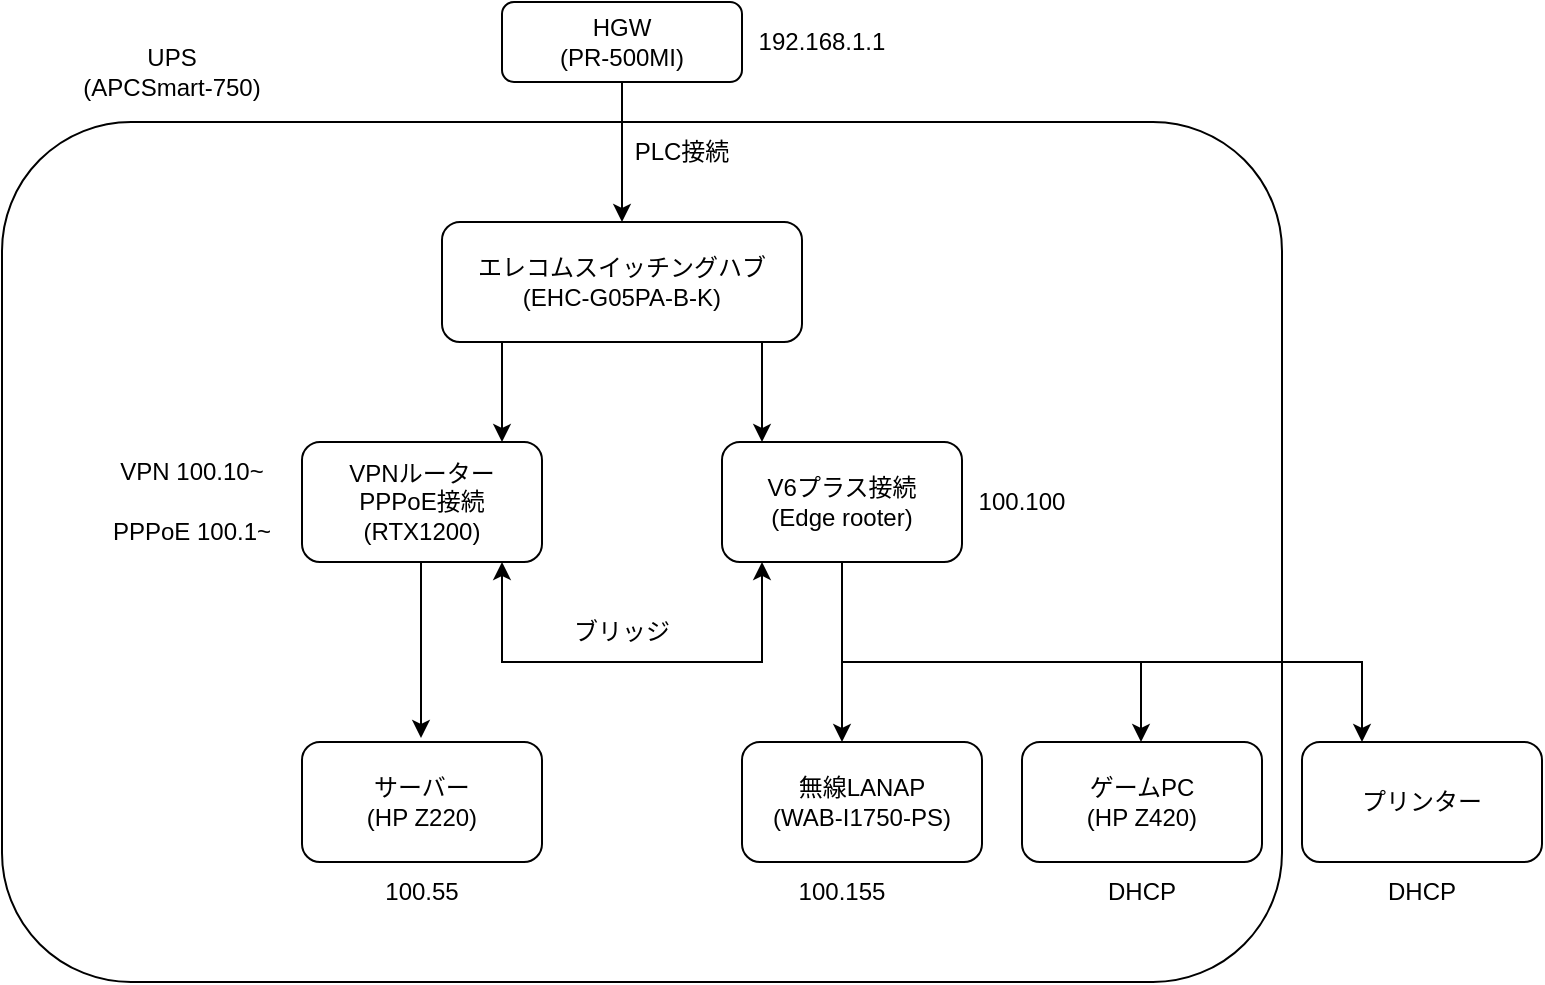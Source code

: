 <mxfile version="21.0.8" type="device"><diagram id="C5RBs43oDa-KdzZeNtuy" name="Page-1"><mxGraphModel dx="882" dy="588" grid="1" gridSize="10" guides="1" tooltips="1" connect="1" arrows="1" fold="1" page="1" pageScale="1" pageWidth="827" pageHeight="1169" math="0" shadow="0"><root><mxCell id="WIyWlLk6GJQsqaUBKTNV-0"/><mxCell id="WIyWlLk6GJQsqaUBKTNV-1" parent="WIyWlLk6GJQsqaUBKTNV-0"/><mxCell id="FXISmnF9gBXJJSHm3VfM-6" value="" style="edgeStyle=orthogonalEdgeStyle;rounded=0;orthogonalLoop=1;jettySize=auto;html=1;" parent="WIyWlLk6GJQsqaUBKTNV-1" source="WIyWlLk6GJQsqaUBKTNV-3" target="FXISmnF9gBXJJSHm3VfM-2" edge="1"><mxGeometry relative="1" as="geometry"/></mxCell><mxCell id="WIyWlLk6GJQsqaUBKTNV-3" value="HGW&lt;br&gt;(PR-500MI)" style="rounded=1;whiteSpace=wrap;html=1;fontSize=12;glass=0;strokeWidth=1;shadow=0;" parent="WIyWlLk6GJQsqaUBKTNV-1" vertex="1"><mxGeometry x="340" y="70" width="120" height="40" as="geometry"/></mxCell><mxCell id="FXISmnF9gBXJJSHm3VfM-2" value="エレコムスイッチングハブ&lt;br&gt;(EHC-G05PA-B-K)" style="rounded=1;whiteSpace=wrap;html=1;" parent="WIyWlLk6GJQsqaUBKTNV-1" vertex="1"><mxGeometry x="310" y="180" width="180" height="60" as="geometry"/></mxCell><mxCell id="FXISmnF9gBXJJSHm3VfM-4" value="192.168.1.1" style="text;html=1;strokeColor=none;fillColor=none;align=center;verticalAlign=middle;whiteSpace=wrap;rounded=0;" parent="WIyWlLk6GJQsqaUBKTNV-1" vertex="1"><mxGeometry x="470" y="75" width="60" height="30" as="geometry"/></mxCell><mxCell id="FXISmnF9gBXJJSHm3VfM-7" value="VPNルーター&lt;br&gt;PPPoE接続&lt;br&gt;(RTX1200)" style="rounded=1;whiteSpace=wrap;html=1;" parent="WIyWlLk6GJQsqaUBKTNV-1" vertex="1"><mxGeometry x="240" y="290" width="120" height="60" as="geometry"/></mxCell><mxCell id="FXISmnF9gBXJJSHm3VfM-9" value="V6プラス接続&lt;br&gt;(Edge rooter)" style="rounded=1;whiteSpace=wrap;html=1;" parent="WIyWlLk6GJQsqaUBKTNV-1" vertex="1"><mxGeometry x="450" y="290" width="120" height="60" as="geometry"/></mxCell><mxCell id="FXISmnF9gBXJJSHm3VfM-10" value="" style="endArrow=classic;html=1;rounded=0;" parent="WIyWlLk6GJQsqaUBKTNV-1" edge="1"><mxGeometry width="50" height="50" relative="1" as="geometry"><mxPoint x="470" y="240" as="sourcePoint"/><mxPoint x="470" y="290" as="targetPoint"/></mxGeometry></mxCell><mxCell id="FXISmnF9gBXJJSHm3VfM-11" value="" style="endArrow=classic;html=1;rounded=0;" parent="WIyWlLk6GJQsqaUBKTNV-1" edge="1"><mxGeometry width="50" height="50" relative="1" as="geometry"><mxPoint x="340" y="240" as="sourcePoint"/><mxPoint x="340" y="290" as="targetPoint"/></mxGeometry></mxCell><mxCell id="FXISmnF9gBXJJSHm3VfM-12" value="" style="endArrow=classic;startArrow=classic;html=1;rounded=0;" parent="WIyWlLk6GJQsqaUBKTNV-1" edge="1"><mxGeometry width="50" height="50" relative="1" as="geometry"><mxPoint x="340" y="350" as="sourcePoint"/><mxPoint x="470" y="350" as="targetPoint"/><Array as="points"><mxPoint x="340" y="400"/><mxPoint x="400" y="400"/><mxPoint x="470" y="400"/></Array></mxGeometry></mxCell><mxCell id="FXISmnF9gBXJJSHm3VfM-13" value="無線LANAP&lt;br&gt;(WAB-I1750-PS)" style="rounded=1;whiteSpace=wrap;html=1;" parent="WIyWlLk6GJQsqaUBKTNV-1" vertex="1"><mxGeometry x="460" y="440" width="120" height="60" as="geometry"/></mxCell><mxCell id="FXISmnF9gBXJJSHm3VfM-14" value="ゲームPC&lt;br&gt;(HP Z420)" style="rounded=1;whiteSpace=wrap;html=1;" parent="WIyWlLk6GJQsqaUBKTNV-1" vertex="1"><mxGeometry x="600" y="440" width="120" height="60" as="geometry"/></mxCell><mxCell id="FXISmnF9gBXJJSHm3VfM-15" value="プリンター" style="rounded=1;whiteSpace=wrap;html=1;" parent="WIyWlLk6GJQsqaUBKTNV-1" vertex="1"><mxGeometry x="740" y="440" width="120" height="60" as="geometry"/></mxCell><mxCell id="FXISmnF9gBXJJSHm3VfM-16" value="サーバー&lt;br&gt;(HP Z220)" style="rounded=1;whiteSpace=wrap;html=1;" parent="WIyWlLk6GJQsqaUBKTNV-1" vertex="1"><mxGeometry x="240" y="440" width="120" height="60" as="geometry"/></mxCell><mxCell id="FXISmnF9gBXJJSHm3VfM-17" value="" style="endArrow=classic;html=1;rounded=0;exitX=0.5;exitY=1;exitDx=0;exitDy=0;" parent="WIyWlLk6GJQsqaUBKTNV-1" source="FXISmnF9gBXJJSHm3VfM-9" edge="1"><mxGeometry width="50" height="50" relative="1" as="geometry"><mxPoint x="490" y="370" as="sourcePoint"/><mxPoint x="510" y="440" as="targetPoint"/><Array as="points"/></mxGeometry></mxCell><mxCell id="FXISmnF9gBXJJSHm3VfM-19" value="" style="endArrow=classic;html=1;rounded=0;entryX=0.413;entryY=-0.033;entryDx=0;entryDy=0;entryPerimeter=0;" parent="WIyWlLk6GJQsqaUBKTNV-1" edge="1"><mxGeometry width="50" height="50" relative="1" as="geometry"><mxPoint x="659.5" y="400" as="sourcePoint"/><mxPoint x="659.5" y="440" as="targetPoint"/><Array as="points"/></mxGeometry></mxCell><mxCell id="FXISmnF9gBXJJSHm3VfM-20" value="" style="endArrow=classic;html=1;rounded=0;" parent="WIyWlLk6GJQsqaUBKTNV-1" edge="1"><mxGeometry width="50" height="50" relative="1" as="geometry"><mxPoint x="510" y="400" as="sourcePoint"/><mxPoint x="770" y="440" as="targetPoint"/><Array as="points"><mxPoint x="770" y="400"/></Array></mxGeometry></mxCell><mxCell id="FXISmnF9gBXJJSHm3VfM-22" value="" style="endArrow=classic;html=1;rounded=0;entryX=0.413;entryY=-0.033;entryDx=0;entryDy=0;exitX=0.5;exitY=1;exitDx=0;exitDy=0;entryPerimeter=0;" parent="WIyWlLk6GJQsqaUBKTNV-1" edge="1"><mxGeometry width="50" height="50" relative="1" as="geometry"><mxPoint x="299.5" y="350" as="sourcePoint"/><mxPoint x="299.5" y="438" as="targetPoint"/><Array as="points"/></mxGeometry></mxCell><mxCell id="FXISmnF9gBXJJSHm3VfM-23" value="DHCP" style="text;html=1;strokeColor=none;fillColor=none;align=center;verticalAlign=middle;whiteSpace=wrap;rounded=0;" parent="WIyWlLk6GJQsqaUBKTNV-1" vertex="1"><mxGeometry x="770" y="500" width="60" height="30" as="geometry"/></mxCell><mxCell id="FXISmnF9gBXJJSHm3VfM-24" value="PPPoE 100.1~" style="text;html=1;strokeColor=none;fillColor=none;align=center;verticalAlign=middle;whiteSpace=wrap;rounded=0;" parent="WIyWlLk6GJQsqaUBKTNV-1" vertex="1"><mxGeometry x="130" y="320" width="110" height="30" as="geometry"/></mxCell><mxCell id="FXISmnF9gBXJJSHm3VfM-25" value="100.155" style="text;html=1;strokeColor=none;fillColor=none;align=center;verticalAlign=middle;whiteSpace=wrap;rounded=0;" parent="WIyWlLk6GJQsqaUBKTNV-1" vertex="1"><mxGeometry x="480" y="500" width="60" height="30" as="geometry"/></mxCell><mxCell id="FXISmnF9gBXJJSHm3VfM-26" value="VPN 100.10~" style="text;html=1;strokeColor=none;fillColor=none;align=center;verticalAlign=middle;whiteSpace=wrap;rounded=0;" parent="WIyWlLk6GJQsqaUBKTNV-1" vertex="1"><mxGeometry x="130" y="290" width="110" height="30" as="geometry"/></mxCell><mxCell id="FXISmnF9gBXJJSHm3VfM-27" value="100.55" style="text;html=1;strokeColor=none;fillColor=none;align=center;verticalAlign=middle;whiteSpace=wrap;rounded=0;" parent="WIyWlLk6GJQsqaUBKTNV-1" vertex="1"><mxGeometry x="270" y="500" width="60" height="30" as="geometry"/></mxCell><mxCell id="FXISmnF9gBXJJSHm3VfM-28" value="100.100" style="text;html=1;strokeColor=none;fillColor=none;align=center;verticalAlign=middle;whiteSpace=wrap;rounded=0;" parent="WIyWlLk6GJQsqaUBKTNV-1" vertex="1"><mxGeometry x="570" y="305" width="60" height="30" as="geometry"/></mxCell><mxCell id="FXISmnF9gBXJJSHm3VfM-29" value="DHCP" style="text;html=1;strokeColor=none;fillColor=none;align=center;verticalAlign=middle;whiteSpace=wrap;rounded=0;" parent="WIyWlLk6GJQsqaUBKTNV-1" vertex="1"><mxGeometry x="630" y="500" width="60" height="30" as="geometry"/></mxCell><mxCell id="FXISmnF9gBXJJSHm3VfM-30" value="PLC接続" style="text;html=1;strokeColor=none;fillColor=none;align=center;verticalAlign=middle;whiteSpace=wrap;rounded=0;" parent="WIyWlLk6GJQsqaUBKTNV-1" vertex="1"><mxGeometry x="400" y="130" width="60" height="30" as="geometry"/></mxCell><mxCell id="FXISmnF9gBXJJSHm3VfM-31" value="ブリッジ" style="text;html=1;strokeColor=none;fillColor=none;align=center;verticalAlign=middle;whiteSpace=wrap;rounded=0;" parent="WIyWlLk6GJQsqaUBKTNV-1" vertex="1"><mxGeometry x="370" y="370" width="60" height="30" as="geometry"/></mxCell><mxCell id="FXISmnF9gBXJJSHm3VfM-32" value="" style="rounded=1;whiteSpace=wrap;html=1;fillColor=none;" parent="WIyWlLk6GJQsqaUBKTNV-1" vertex="1"><mxGeometry x="90" y="130" width="640" height="430" as="geometry"/></mxCell><mxCell id="FXISmnF9gBXJJSHm3VfM-36" value="UPS&lt;br&gt;(APCSmart-750)" style="text;html=1;strokeColor=none;fillColor=none;align=center;verticalAlign=middle;whiteSpace=wrap;rounded=0;" parent="WIyWlLk6GJQsqaUBKTNV-1" vertex="1"><mxGeometry x="100" y="90" width="150" height="30" as="geometry"/></mxCell></root></mxGraphModel></diagram></mxfile>